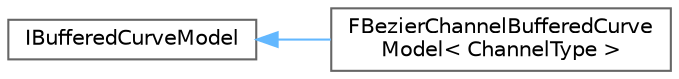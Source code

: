 digraph "Graphical Class Hierarchy"
{
 // INTERACTIVE_SVG=YES
 // LATEX_PDF_SIZE
  bgcolor="transparent";
  edge [fontname=Helvetica,fontsize=10,labelfontname=Helvetica,labelfontsize=10];
  node [fontname=Helvetica,fontsize=10,shape=box,height=0.2,width=0.4];
  rankdir="LR";
  Node0 [id="Node000000",label="IBufferedCurveModel",height=0.2,width=0.4,color="grey40", fillcolor="white", style="filled",URL="$da/d7e/classIBufferedCurveModel.html",tooltip="Represents a buffered curve which can be applied to a standard curve model."];
  Node0 -> Node1 [id="edge5347_Node000000_Node000001",dir="back",color="steelblue1",style="solid",tooltip=" "];
  Node1 [id="Node000001",label="FBezierChannelBufferedCurve\lModel\< ChannelType \>",height=0.2,width=0.4,color="grey40", fillcolor="white", style="filled",URL="$db/d3e/classFBezierChannelBufferedCurveModel.html",tooltip="Buffered curve implementation for a bezier curve model, stores a copy of the bezier curve channel in ..."];
}
